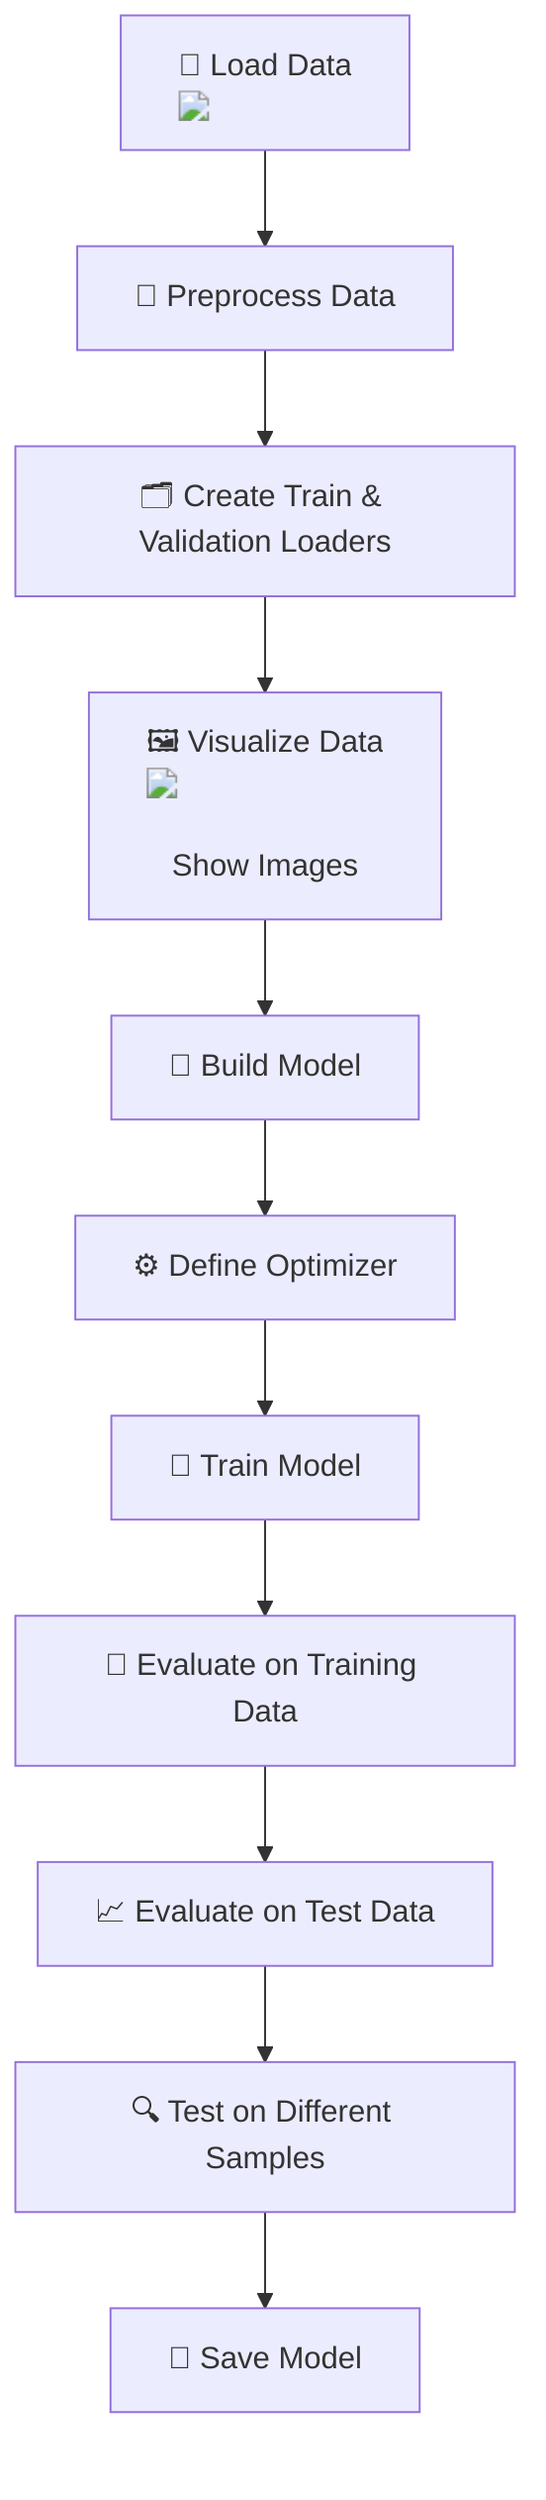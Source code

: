 graph TD;
    A["📁 Load Data <img src='icons/file.svg'/>"] --> B["🧪 Preprocess Data"];
    B --> C["🗂️ Create Train & Validation Loaders"];
    C --> D["🖼️ Visualize Data <img src='dummy_plots/barplot_template.svg'/> <br/> Show Images"];
    D --> E["🧠 Build Model"];
    E --> F["⚙️ Define Optimizer"];
    F --> G["🚀 Train Model"];
    G --> H["🧪 Evaluate on Training Data"];
    H --> I["📈 Evaluate on Test Data"];
    I --> J["🔍 Test on Different Samples"];
    J --> K["💾 Save Model"];